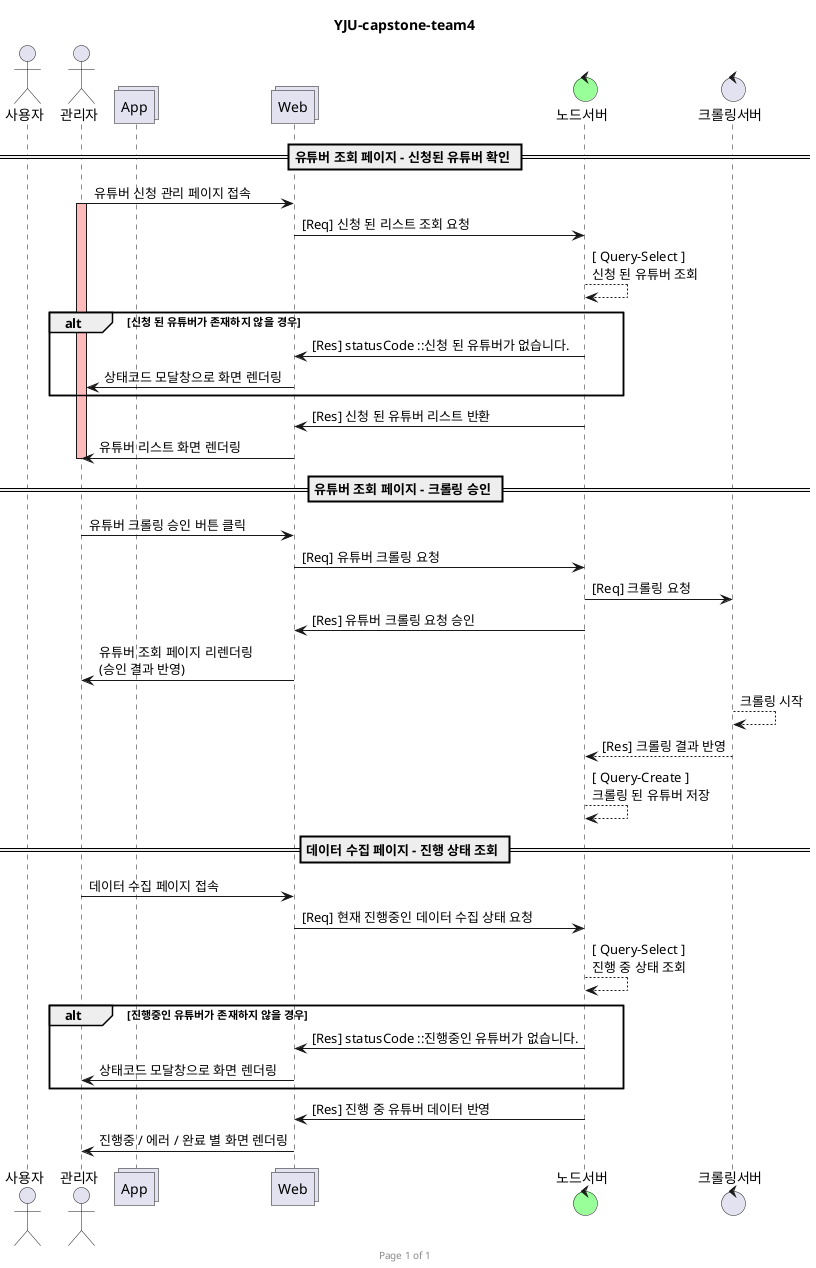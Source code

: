 @startuml

title YJU-capstone-team4
footer Page %page% of %lastpage%

actor 사용자 as User
actor 관리자 as Admin

collections App
collections Web
control 노드서버 as Node #99FF99
control 크롤링서버 as Lamda

== 유튜버 조회 페이지 - 신청된 유튜버 확인 ==
Admin ->  Web : 유튜버 신청 관리 페이지 접속
activate Admin #FFBBBB
Web -> Node : [Req] 신청 된 리스트 조회 요청
Node --> Node : [ Query-Select ]\n신청 된 유튜버 조회
alt 신청 된 유튜버가 존재하지 않을 경우
    Node -> Web : [Res] statusCode ::신청 된 유튜버가 없습니다.
    Web -> Admin : 상태코드 모달창으로 화면 렌더링
end
Node -> Web : [Res] 신청 된 유튜버 리스트 반환
Web -> Admin : 유튜버 리스트 화면 렌더링
deactivate Admin
== 유튜버 조회 페이지 - 크롤링 승인 ==
Admin -> Web : 유튜버 크롤링 승인 버튼 클릭
Web -> Node : [Req] 유튜버 크롤링 요청
Node -> Lamda : [Req] 크롤링 요청
Node -> Web : [Res] 유튜버 크롤링 요청 승인
Web -> Admin : 유튜버 조회 페이지 리렌더링\n(승인 결과 반영)
Lamda --> Lamda : 크롤링 시작
Lamda --> Node : [Res] 크롤링 결과 반영
Node --> Node : [ Query-Create ]\n크롤링 된 유튜버 저장
== 데이터 수집 페이지 - 진행 상태 조회 ==
Admin -> Web : 데이터 수집 페이지 접속
Web -> Node : [Req] 현재 진행중인 데이터 수집 상태 요청
Node --> Node : [ Query-Select ]\n진행 중 상태 조회
alt 진행중인 유튜버가 존재하지 않을 경우
    Node -> Web : [Res] statusCode ::진행중인 유튜버가 없습니다.
    Web -> Admin : 상태코드 모달창으로 화면 렌더링
end
Node -> Web : [Res] 진행 중 유튜버 데이터 반영
Web -> Admin : 진행중 / 에러 / 완료 별 화면 렌더링
@enduml